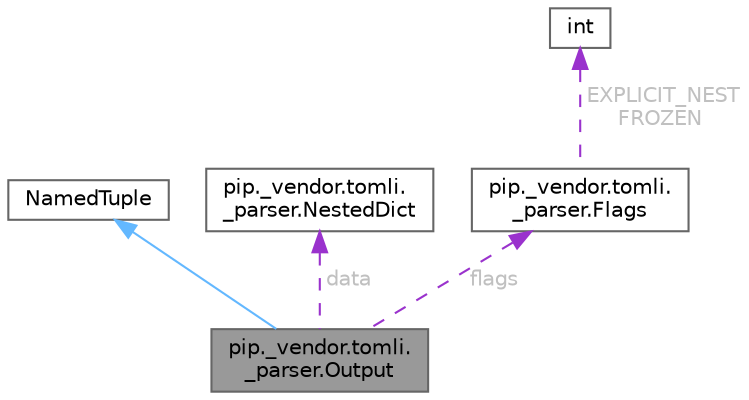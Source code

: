 digraph "pip._vendor.tomli._parser.Output"
{
 // LATEX_PDF_SIZE
  bgcolor="transparent";
  edge [fontname=Helvetica,fontsize=10,labelfontname=Helvetica,labelfontsize=10];
  node [fontname=Helvetica,fontsize=10,shape=box,height=0.2,width=0.4];
  Node1 [id="Node000001",label="pip._vendor.tomli.\l_parser.Output",height=0.2,width=0.4,color="gray40", fillcolor="grey60", style="filled", fontcolor="black",tooltip=" "];
  Node2 -> Node1 [id="edge5_Node000001_Node000002",dir="back",color="steelblue1",style="solid",tooltip=" "];
  Node2 [id="Node000002",label="NamedTuple",height=0.2,width=0.4,color="gray40", fillcolor="white", style="filled",tooltip=" "];
  Node3 -> Node1 [id="edge6_Node000001_Node000003",dir="back",color="darkorchid3",style="dashed",tooltip=" ",label=" data",fontcolor="grey" ];
  Node3 [id="Node000003",label="pip._vendor.tomli.\l_parser.NestedDict",height=0.2,width=0.4,color="gray40", fillcolor="white", style="filled",URL="$classpip_1_1__vendor_1_1tomli_1_1__parser_1_1NestedDict.html",tooltip=" "];
  Node4 -> Node1 [id="edge7_Node000001_Node000004",dir="back",color="darkorchid3",style="dashed",tooltip=" ",label=" flags",fontcolor="grey" ];
  Node4 [id="Node000004",label="pip._vendor.tomli.\l_parser.Flags",height=0.2,width=0.4,color="gray40", fillcolor="white", style="filled",URL="$classpip_1_1__vendor_1_1tomli_1_1__parser_1_1Flags.html",tooltip=" "];
  Node5 -> Node4 [id="edge8_Node000004_Node000005",dir="back",color="darkorchid3",style="dashed",tooltip=" ",label=" EXPLICIT_NEST\nFROZEN",fontcolor="grey" ];
  Node5 [id="Node000005",label="int",height=0.2,width=0.4,color="gray40", fillcolor="white", style="filled",tooltip=" "];
}
